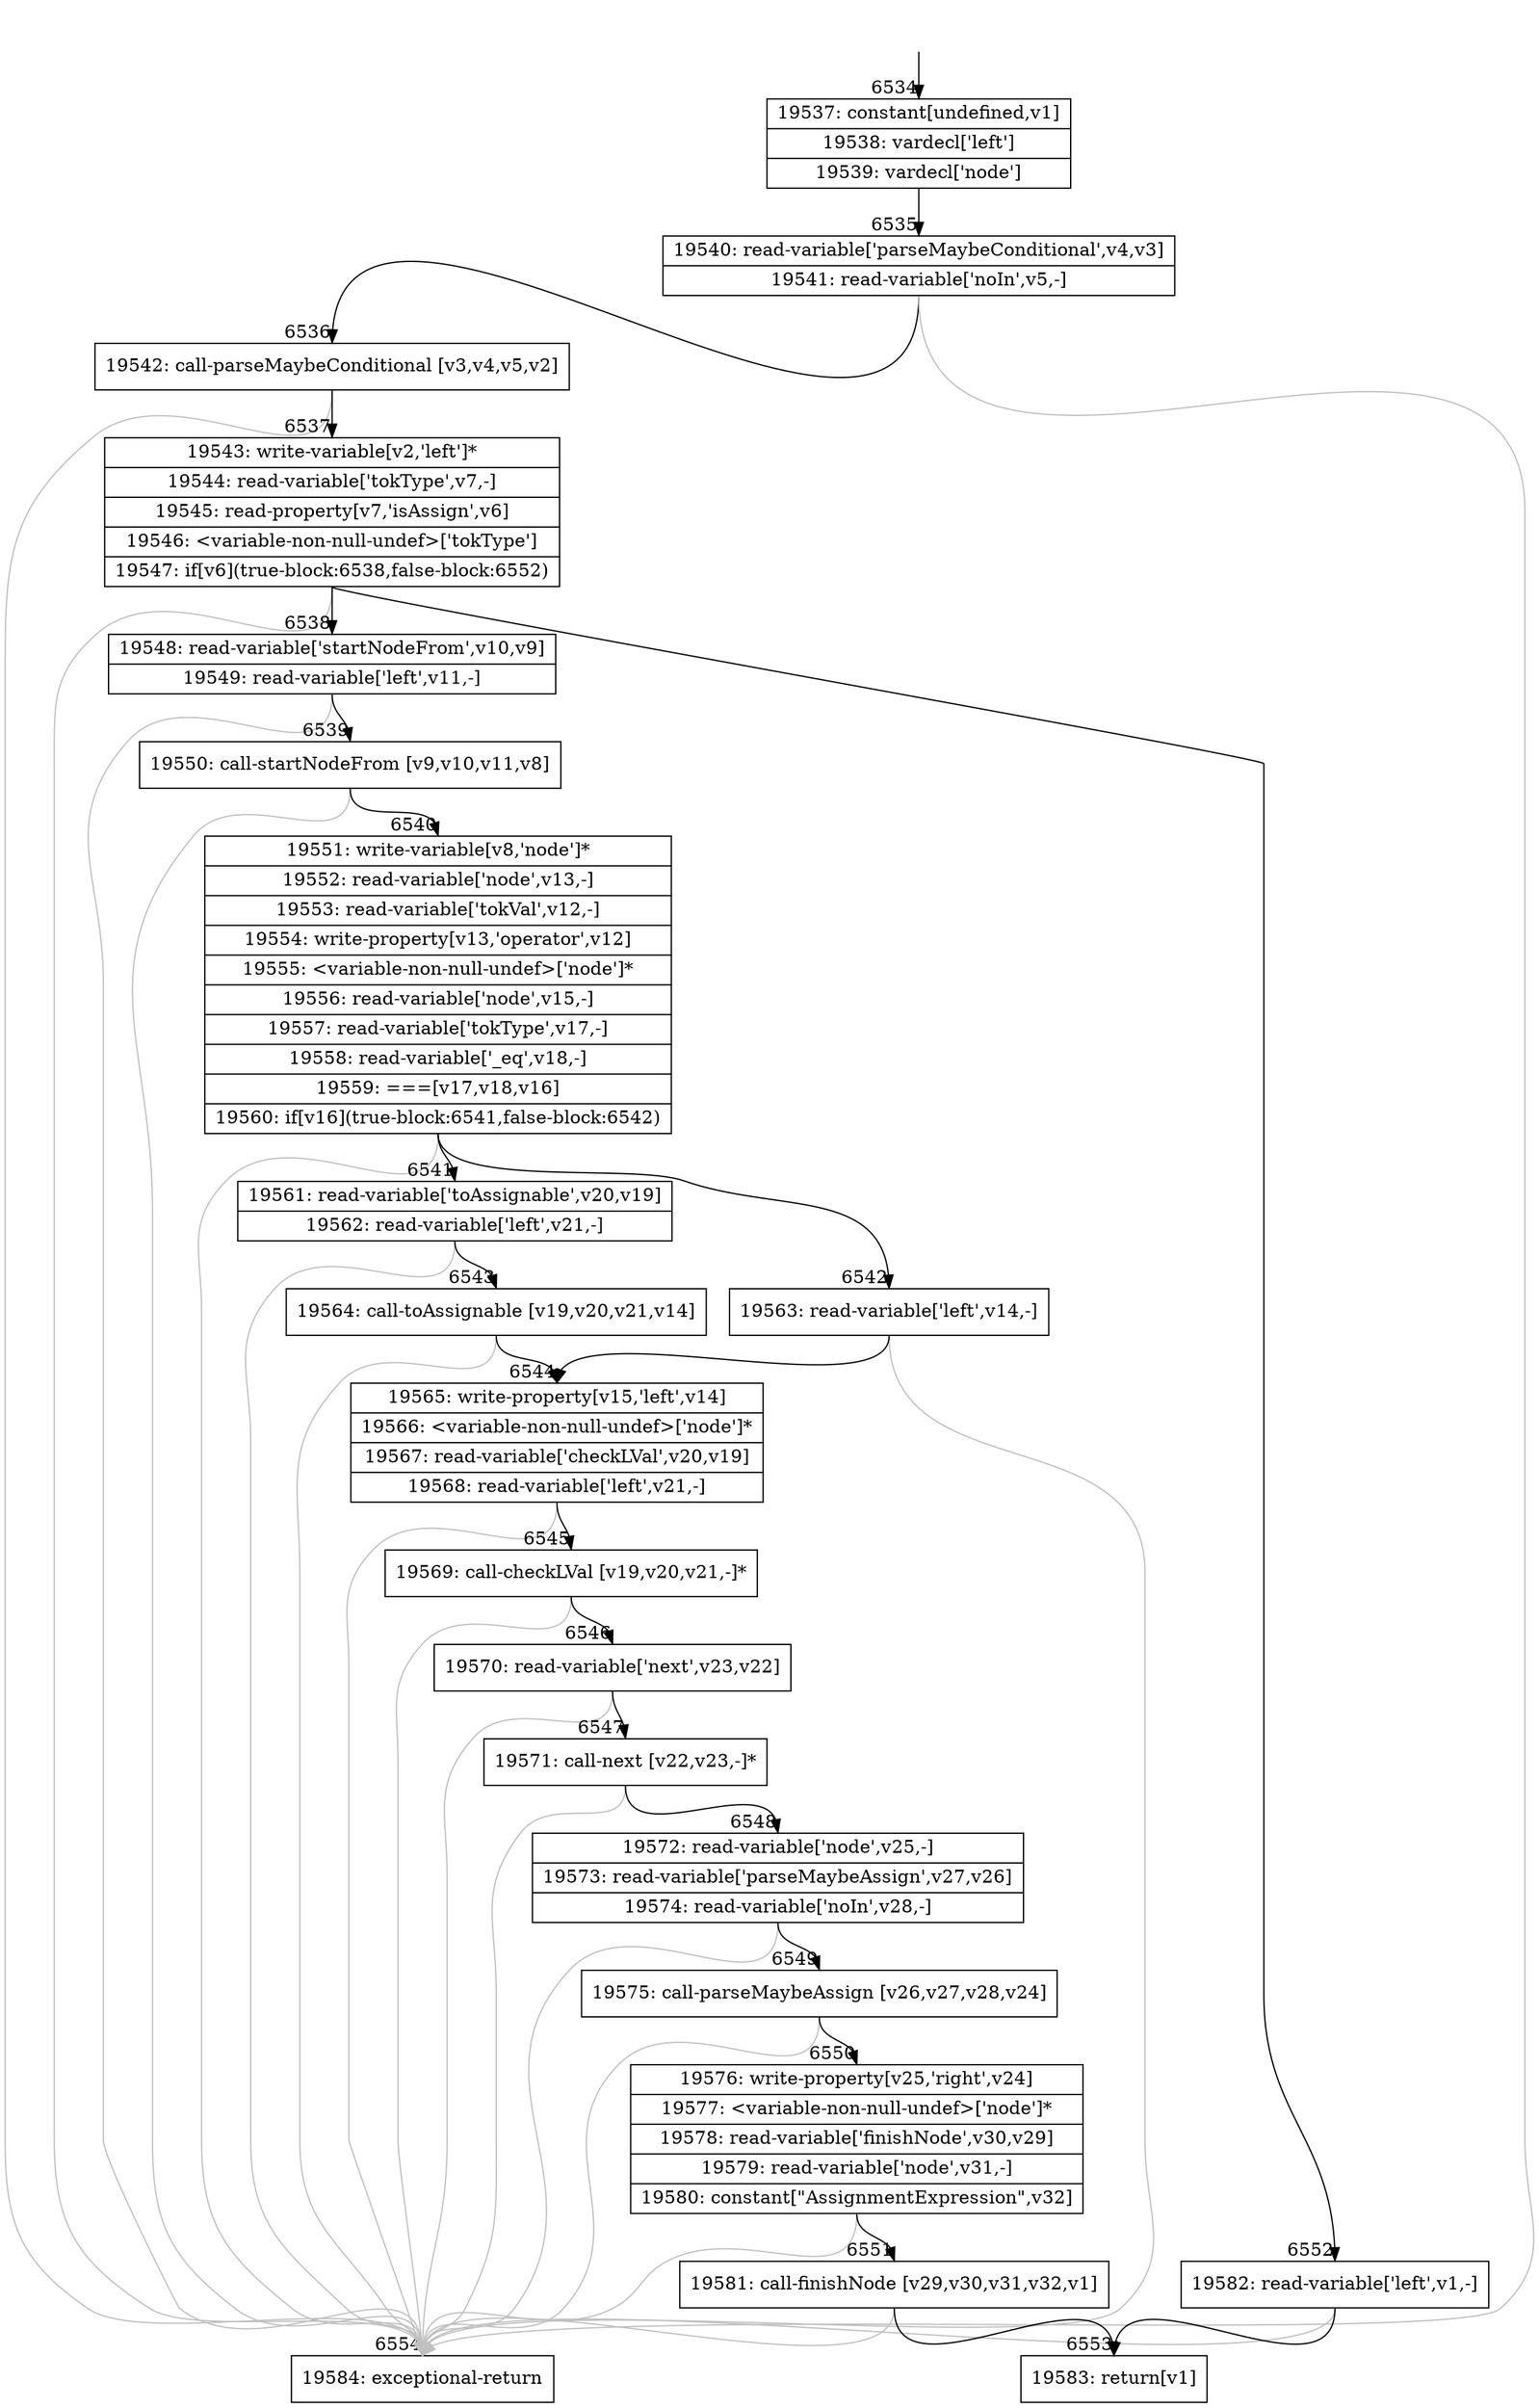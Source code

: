 digraph {
rankdir="TD"
BB_entry371[shape=none,label=""];
BB_entry371 -> BB6534 [tailport=s, headport=n, headlabel="    6534"]
BB6534 [shape=record label="{19537: constant[undefined,v1]|19538: vardecl['left']|19539: vardecl['node']}" ] 
BB6534 -> BB6535 [tailport=s, headport=n, headlabel="      6535"]
BB6535 [shape=record label="{19540: read-variable['parseMaybeConditional',v4,v3]|19541: read-variable['noIn',v5,-]}" ] 
BB6535 -> BB6536 [tailport=s, headport=n, headlabel="      6536"]
BB6535 -> BB6554 [tailport=s, headport=n, color=gray, headlabel="      6554"]
BB6536 [shape=record label="{19542: call-parseMaybeConditional [v3,v4,v5,v2]}" ] 
BB6536 -> BB6537 [tailport=s, headport=n, headlabel="      6537"]
BB6536 -> BB6554 [tailport=s, headport=n, color=gray]
BB6537 [shape=record label="{19543: write-variable[v2,'left']*|19544: read-variable['tokType',v7,-]|19545: read-property[v7,'isAssign',v6]|19546: \<variable-non-null-undef\>['tokType']|19547: if[v6](true-block:6538,false-block:6552)}" ] 
BB6537 -> BB6538 [tailport=s, headport=n, headlabel="      6538"]
BB6537 -> BB6552 [tailport=s, headport=n, headlabel="      6552"]
BB6537 -> BB6554 [tailport=s, headport=n, color=gray]
BB6538 [shape=record label="{19548: read-variable['startNodeFrom',v10,v9]|19549: read-variable['left',v11,-]}" ] 
BB6538 -> BB6539 [tailport=s, headport=n, headlabel="      6539"]
BB6538 -> BB6554 [tailport=s, headport=n, color=gray]
BB6539 [shape=record label="{19550: call-startNodeFrom [v9,v10,v11,v8]}" ] 
BB6539 -> BB6540 [tailport=s, headport=n, headlabel="      6540"]
BB6539 -> BB6554 [tailport=s, headport=n, color=gray]
BB6540 [shape=record label="{19551: write-variable[v8,'node']*|19552: read-variable['node',v13,-]|19553: read-variable['tokVal',v12,-]|19554: write-property[v13,'operator',v12]|19555: \<variable-non-null-undef\>['node']*|19556: read-variable['node',v15,-]|19557: read-variable['tokType',v17,-]|19558: read-variable['_eq',v18,-]|19559: ===[v17,v18,v16]|19560: if[v16](true-block:6541,false-block:6542)}" ] 
BB6540 -> BB6541 [tailport=s, headport=n, headlabel="      6541"]
BB6540 -> BB6542 [tailport=s, headport=n, headlabel="      6542"]
BB6540 -> BB6554 [tailport=s, headport=n, color=gray]
BB6541 [shape=record label="{19561: read-variable['toAssignable',v20,v19]|19562: read-variable['left',v21,-]}" ] 
BB6541 -> BB6543 [tailport=s, headport=n, headlabel="      6543"]
BB6541 -> BB6554 [tailport=s, headport=n, color=gray]
BB6542 [shape=record label="{19563: read-variable['left',v14,-]}" ] 
BB6542 -> BB6544 [tailport=s, headport=n, headlabel="      6544"]
BB6542 -> BB6554 [tailport=s, headport=n, color=gray]
BB6543 [shape=record label="{19564: call-toAssignable [v19,v20,v21,v14]}" ] 
BB6543 -> BB6544 [tailport=s, headport=n]
BB6543 -> BB6554 [tailport=s, headport=n, color=gray]
BB6544 [shape=record label="{19565: write-property[v15,'left',v14]|19566: \<variable-non-null-undef\>['node']*|19567: read-variable['checkLVal',v20,v19]|19568: read-variable['left',v21,-]}" ] 
BB6544 -> BB6545 [tailport=s, headport=n, headlabel="      6545"]
BB6544 -> BB6554 [tailport=s, headport=n, color=gray]
BB6545 [shape=record label="{19569: call-checkLVal [v19,v20,v21,-]*}" ] 
BB6545 -> BB6546 [tailport=s, headport=n, headlabel="      6546"]
BB6545 -> BB6554 [tailport=s, headport=n, color=gray]
BB6546 [shape=record label="{19570: read-variable['next',v23,v22]}" ] 
BB6546 -> BB6547 [tailport=s, headport=n, headlabel="      6547"]
BB6546 -> BB6554 [tailport=s, headport=n, color=gray]
BB6547 [shape=record label="{19571: call-next [v22,v23,-]*}" ] 
BB6547 -> BB6548 [tailport=s, headport=n, headlabel="      6548"]
BB6547 -> BB6554 [tailport=s, headport=n, color=gray]
BB6548 [shape=record label="{19572: read-variable['node',v25,-]|19573: read-variable['parseMaybeAssign',v27,v26]|19574: read-variable['noIn',v28,-]}" ] 
BB6548 -> BB6549 [tailport=s, headport=n, headlabel="      6549"]
BB6548 -> BB6554 [tailport=s, headport=n, color=gray]
BB6549 [shape=record label="{19575: call-parseMaybeAssign [v26,v27,v28,v24]}" ] 
BB6549 -> BB6550 [tailport=s, headport=n, headlabel="      6550"]
BB6549 -> BB6554 [tailport=s, headport=n, color=gray]
BB6550 [shape=record label="{19576: write-property[v25,'right',v24]|19577: \<variable-non-null-undef\>['node']*|19578: read-variable['finishNode',v30,v29]|19579: read-variable['node',v31,-]|19580: constant[\"AssignmentExpression\",v32]}" ] 
BB6550 -> BB6551 [tailport=s, headport=n, headlabel="      6551"]
BB6550 -> BB6554 [tailport=s, headport=n, color=gray]
BB6551 [shape=record label="{19581: call-finishNode [v29,v30,v31,v32,v1]}" ] 
BB6551 -> BB6553 [tailport=s, headport=n, headlabel="      6553"]
BB6551 -> BB6554 [tailport=s, headport=n, color=gray]
BB6552 [shape=record label="{19582: read-variable['left',v1,-]}" ] 
BB6552 -> BB6553 [tailport=s, headport=n]
BB6552 -> BB6554 [tailport=s, headport=n, color=gray]
BB6553 [shape=record label="{19583: return[v1]}" ] 
BB6554 [shape=record label="{19584: exceptional-return}" ] 
//#$~ 6388
}
